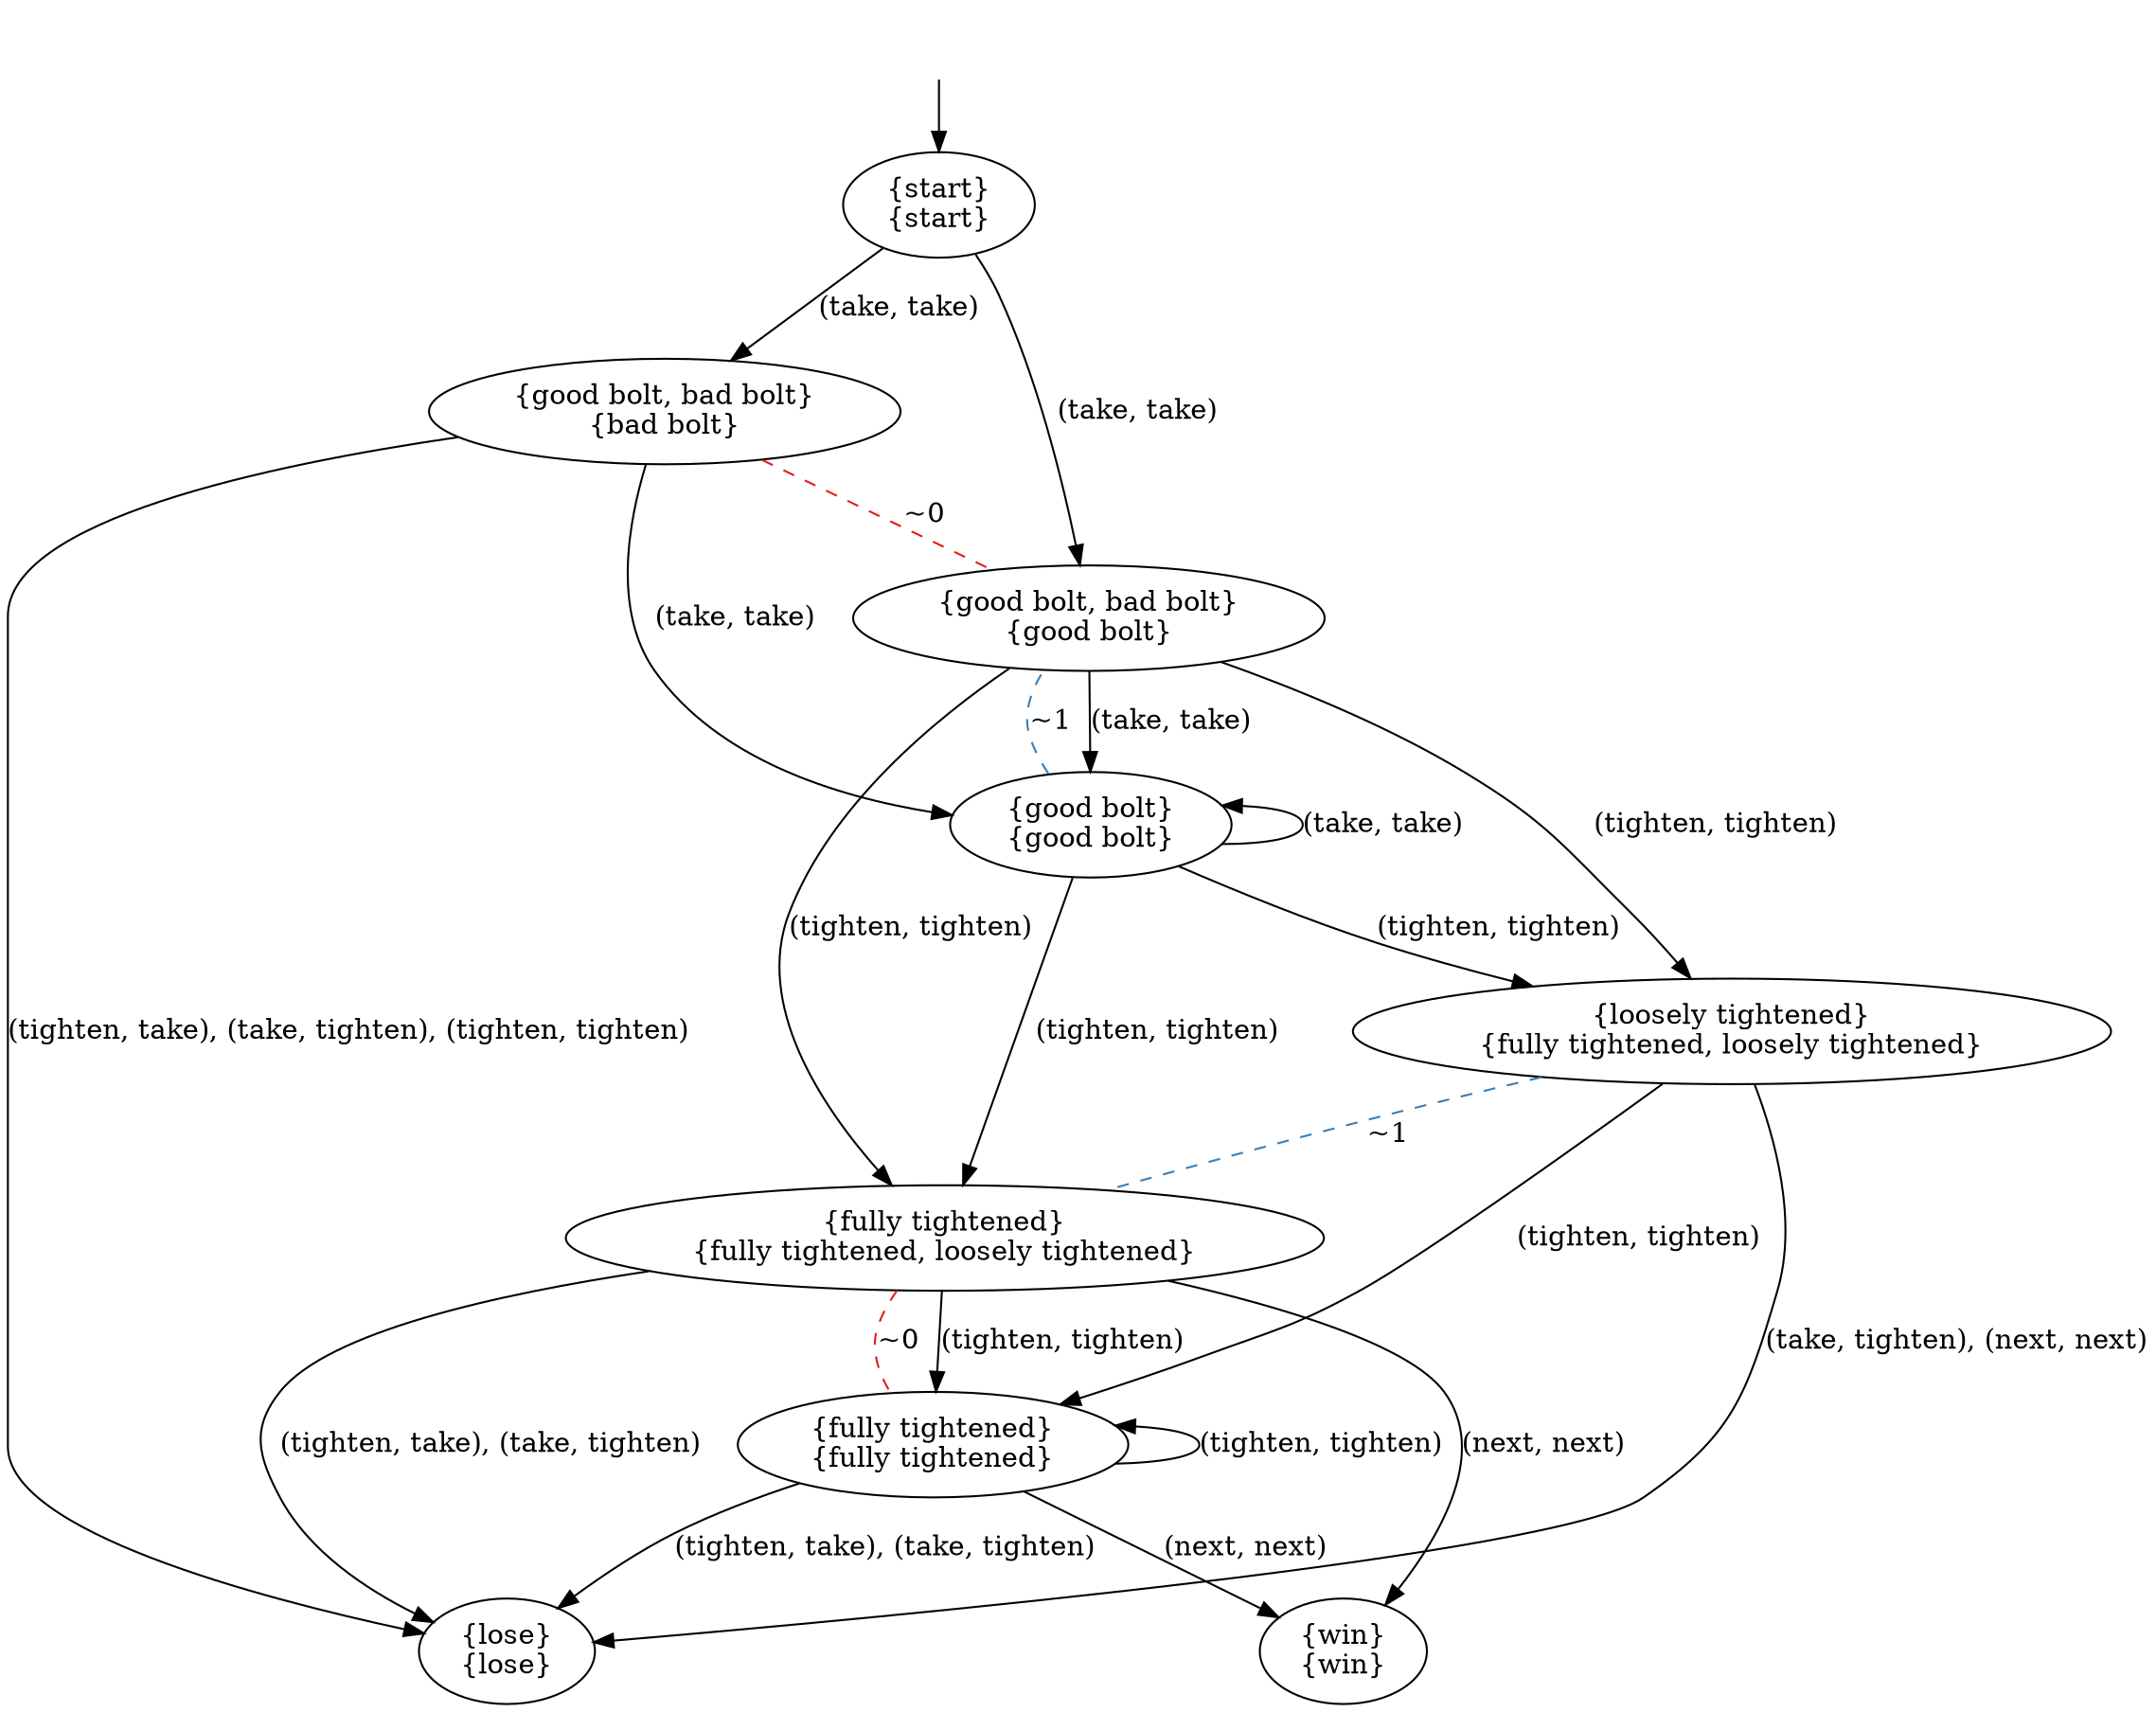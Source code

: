 digraph  {
concentrate=False;
nodesep=0.5;
ranksep=0.5;
splines=True;
3039005314208 [label="{start}\n{start}"];
3039005314544 [label="{good bolt, bad bolt}\n{good bolt}"];
3039005314928 [label="{good bolt, bad bolt}\n{bad bolt}"];
3039005366064 [label="{good bolt}\n{good bolt}"];
3039005331856 [label="{loosely tightened}\n{fully tightened, loosely tightened}"];
3039005332144 [label="{fully tightened}\n{fully tightened, loosely tightened}"];
3039005332576 [label="{lose}\n{lose}"];
3039005391984 [label="{fully tightened}\n{fully tightened}"];
3039005392560 [label="{win}\n{win}"];
hidden [label="", shape=none];
3039005314208 -> 3039005314544  [action="('take', 'take')", key="('take', 'take')", label="(take, take)"];
3039005314208 -> 3039005314928  [action="('take', 'take')", key="('take', 'take')", label="(take, take)"];
3039005314544 -> 3039005366064  [action="('take', 'take')", key="('take', 'take')", label="(take, take)"];
3039005314544 -> 3039005331856  [action="('tighten', 'tighten')", key="('tighten', 'tighten')", label="(tighten, tighten)"];
3039005314544 -> 3039005332144  [action="('tighten', 'tighten')", key="('tighten', 'tighten')", label="(tighten, tighten)"];
3039005314928 -> 3039005366064  [action="('take', 'take')", key="('take', 'take')", label="(take, take)"];
3039005314928 -> 3039005332576  [action="(('tighten', 'take'), ('take', 'tighten'), ('tighten', 'tighten'))", key="(('tighten', 'take'), ('take', 'tighten'), ('tighten', 'tighten'))", label="(tighten, take), (take, tighten), (tighten, tighten)"];
3039005314928 -> 3039005314544  [arrowhead=none, color=1, colorscheme=set19, constraint=True, key=0, label="~0", style=dashed];
3039005366064 -> 3039005366064  [action="('take', 'take')", dir=back, key="('take', 'take')", label="(take, take)"];
3039005366064 -> 3039005331856  [action="('tighten', 'tighten')", key="('tighten', 'tighten')", label="(tighten, tighten)"];
3039005366064 -> 3039005332144  [action="('tighten', 'tighten')", key="('tighten', 'tighten')", label="(tighten, tighten)"];
3039005366064 -> 3039005314544  [arrowhead=none, color=2, colorscheme=set19, constraint=True, key=0, label="~1", style=dashed];
3039005331856 -> 3039005391984  [action="('tighten', 'tighten')", key="('tighten', 'tighten')", label="(tighten, tighten)"];
3039005331856 -> 3039005332576  [action="(('take', 'tighten'), ('next', 'next'))", key="(('take', 'tighten'), ('next', 'next'))", label="(take, tighten), (next, next)"];
3039005331856 -> 3039005332144  [arrowhead=none, color=2, colorscheme=set19, constraint=True, key=0, label="~1", style=dashed];
3039005332144 -> 3039005391984  [action="('tighten', 'tighten')", key="('tighten', 'tighten')", label="(tighten, tighten)"];
3039005332144 -> 3039005391984  [arrowhead=none, color=1, colorscheme=set19, constraint=True, key=1, label="~0", style=dashed];
3039005332144 -> 3039005392560  [action="('next', 'next')", key="('next', 'next')", label="(next, next)"];
3039005332144 -> 3039005332576  [action="(('tighten', 'take'), ('take', 'tighten'))", key="(('tighten', 'take'), ('take', 'tighten'))", label="(tighten, take), (take, tighten)"];
3039005391984 -> 3039005391984  [action="('tighten', 'tighten')", dir=back, key="('tighten', 'tighten')", label="(tighten, tighten)"];
3039005391984 -> 3039005392560  [action="('next', 'next')", key="('next', 'next')", label="(next, next)"];
3039005391984 -> 3039005332576  [action="(('tighten', 'take'), ('take', 'tighten'))", key="(('tighten', 'take'), ('take', 'tighten'))", label="(tighten, take), (take, tighten)"];
hidden -> 3039005314208  [key=0];
}
